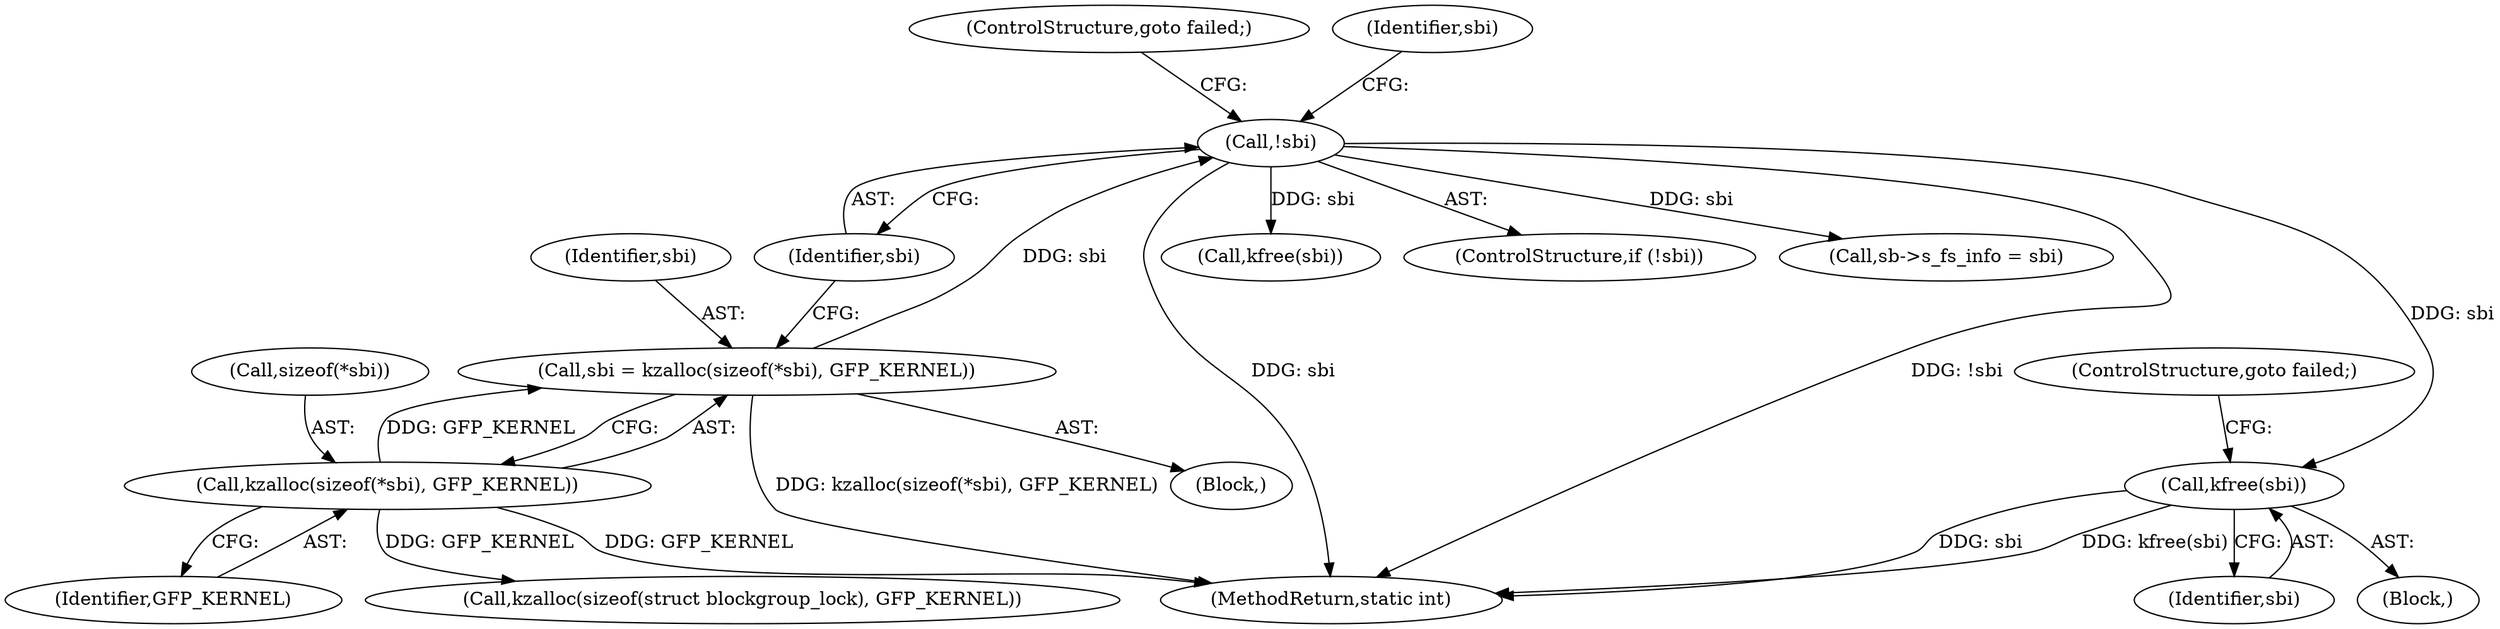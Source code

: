 digraph "0_linux_be0726d33cb8f411945884664924bed3cb8c70ee_0@API" {
"1000174" [label="(Call,kfree(sbi))"];
"1000157" [label="(Call,!sbi)"];
"1000149" [label="(Call,sbi = kzalloc(sizeof(*sbi), GFP_KERNEL))"];
"1000151" [label="(Call,kzalloc(sizeof(*sbi), GFP_KERNEL))"];
"1000155" [label="(Identifier,GFP_KERNEL)"];
"1001382" [label="(MethodReturn,static int)"];
"1001377" [label="(Call,kfree(sbi))"];
"1000156" [label="(ControlStructure,if (!sbi))"];
"1000151" [label="(Call,kzalloc(sizeof(*sbi), GFP_KERNEL))"];
"1000177" [label="(Call,sb->s_fs_info = sbi)"];
"1000174" [label="(Call,kfree(sbi))"];
"1000113" [label="(Block,)"];
"1000158" [label="(Identifier,sbi)"];
"1000150" [label="(Identifier,sbi)"];
"1000152" [label="(Call,sizeof(*sbi))"];
"1000159" [label="(ControlStructure,goto failed;)"];
"1000175" [label="(Identifier,sbi)"];
"1000173" [label="(Block,)"];
"1000157" [label="(Call,!sbi)"];
"1000164" [label="(Call,kzalloc(sizeof(struct blockgroup_lock), GFP_KERNEL))"];
"1000176" [label="(ControlStructure,goto failed;)"];
"1000149" [label="(Call,sbi = kzalloc(sizeof(*sbi), GFP_KERNEL))"];
"1000162" [label="(Identifier,sbi)"];
"1000174" -> "1000173"  [label="AST: "];
"1000174" -> "1000175"  [label="CFG: "];
"1000175" -> "1000174"  [label="AST: "];
"1000176" -> "1000174"  [label="CFG: "];
"1000174" -> "1001382"  [label="DDG: kfree(sbi)"];
"1000174" -> "1001382"  [label="DDG: sbi"];
"1000157" -> "1000174"  [label="DDG: sbi"];
"1000157" -> "1000156"  [label="AST: "];
"1000157" -> "1000158"  [label="CFG: "];
"1000158" -> "1000157"  [label="AST: "];
"1000159" -> "1000157"  [label="CFG: "];
"1000162" -> "1000157"  [label="CFG: "];
"1000157" -> "1001382"  [label="DDG: !sbi"];
"1000157" -> "1001382"  [label="DDG: sbi"];
"1000149" -> "1000157"  [label="DDG: sbi"];
"1000157" -> "1000177"  [label="DDG: sbi"];
"1000157" -> "1001377"  [label="DDG: sbi"];
"1000149" -> "1000113"  [label="AST: "];
"1000149" -> "1000151"  [label="CFG: "];
"1000150" -> "1000149"  [label="AST: "];
"1000151" -> "1000149"  [label="AST: "];
"1000158" -> "1000149"  [label="CFG: "];
"1000149" -> "1001382"  [label="DDG: kzalloc(sizeof(*sbi), GFP_KERNEL)"];
"1000151" -> "1000149"  [label="DDG: GFP_KERNEL"];
"1000151" -> "1000155"  [label="CFG: "];
"1000152" -> "1000151"  [label="AST: "];
"1000155" -> "1000151"  [label="AST: "];
"1000151" -> "1001382"  [label="DDG: GFP_KERNEL"];
"1000151" -> "1000164"  [label="DDG: GFP_KERNEL"];
}

